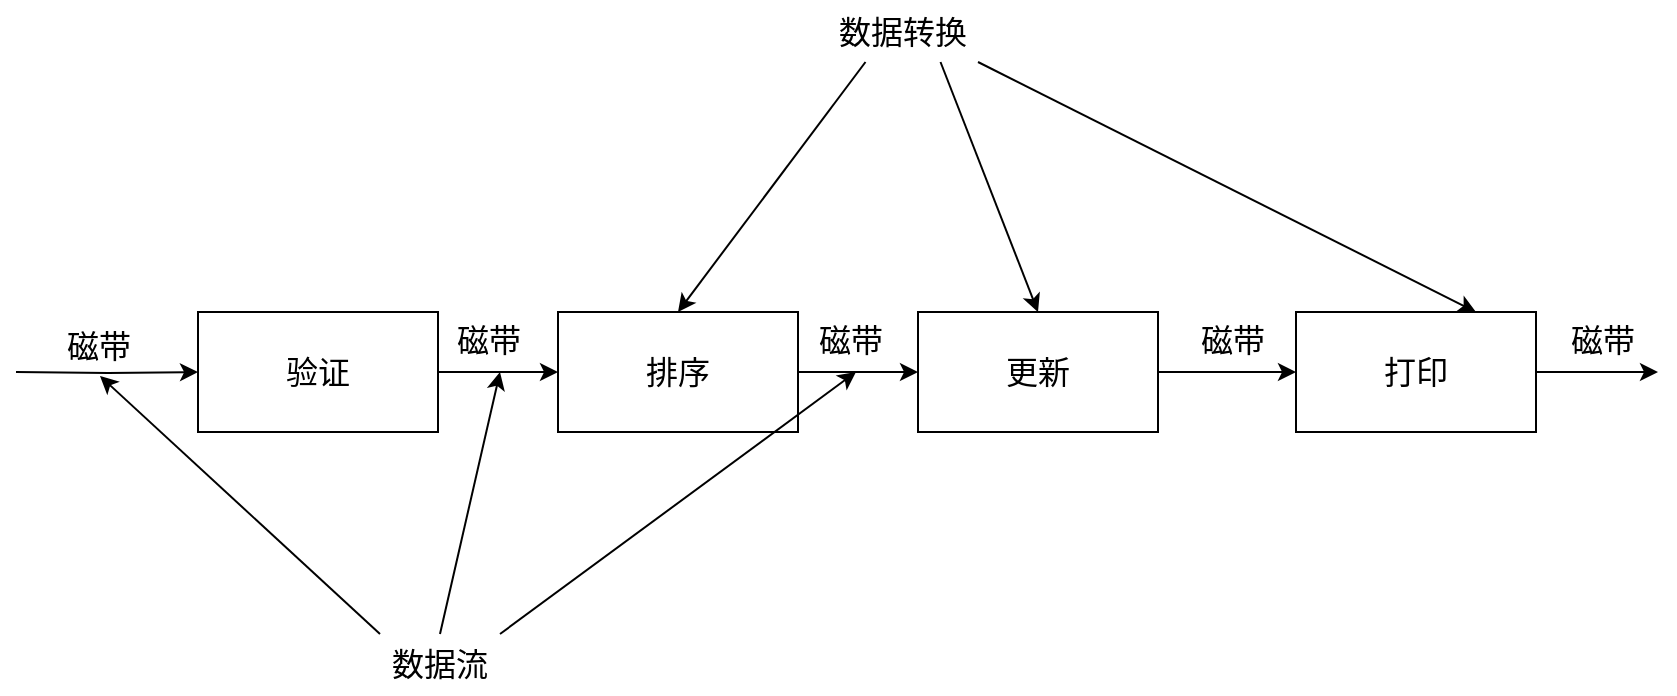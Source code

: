 <mxfile version="21.7.2" type="github">
  <diagram name="第 1 页" id="edIoZuRB3zaZxlKi64ll">
    <mxGraphModel dx="1281" dy="1096" grid="0" gridSize="10" guides="1" tooltips="1" connect="1" arrows="1" fold="1" page="1" pageScale="1" pageWidth="1600" pageHeight="1200" math="0" shadow="0">
      <root>
        <mxCell id="0" />
        <mxCell id="1" parent="0" />
        <mxCell id="qE7eTWrI3YUCDZHJkWbo-12" value="" style="edgeStyle=orthogonalEdgeStyle;rounded=0;orthogonalLoop=1;jettySize=auto;html=1;fontSize=11;" edge="1" parent="1" source="qE7eTWrI3YUCDZHJkWbo-1" target="qE7eTWrI3YUCDZHJkWbo-6">
          <mxGeometry relative="1" as="geometry" />
        </mxCell>
        <mxCell id="qE7eTWrI3YUCDZHJkWbo-1" value="排序" style="rounded=0;whiteSpace=wrap;html=1;fontSize=16;" vertex="1" parent="1">
          <mxGeometry x="583" y="504" width="120" height="60" as="geometry" />
        </mxCell>
        <mxCell id="qE7eTWrI3YUCDZHJkWbo-11" value="" style="edgeStyle=orthogonalEdgeStyle;rounded=0;orthogonalLoop=1;jettySize=auto;html=1;fontSize=11;" edge="1" parent="1" source="qE7eTWrI3YUCDZHJkWbo-3" target="qE7eTWrI3YUCDZHJkWbo-1">
          <mxGeometry relative="1" as="geometry" />
        </mxCell>
        <mxCell id="qE7eTWrI3YUCDZHJkWbo-3" value="验证" style="rounded=0;whiteSpace=wrap;html=1;fontSize=16;" vertex="1" parent="1">
          <mxGeometry x="403" y="504" width="120" height="60" as="geometry" />
        </mxCell>
        <mxCell id="qE7eTWrI3YUCDZHJkWbo-22" value="" style="edgeStyle=orthogonalEdgeStyle;rounded=0;orthogonalLoop=1;jettySize=auto;html=1;fontSize=11;" edge="1" parent="1" source="qE7eTWrI3YUCDZHJkWbo-5">
          <mxGeometry relative="1" as="geometry">
            <mxPoint x="1133" y="534" as="targetPoint" />
          </mxGeometry>
        </mxCell>
        <mxCell id="qE7eTWrI3YUCDZHJkWbo-5" value="打印" style="rounded=0;whiteSpace=wrap;html=1;fontSize=16;" vertex="1" parent="1">
          <mxGeometry x="952" y="504" width="120" height="60" as="geometry" />
        </mxCell>
        <mxCell id="qE7eTWrI3YUCDZHJkWbo-13" value="" style="edgeStyle=orthogonalEdgeStyle;rounded=0;orthogonalLoop=1;jettySize=auto;html=1;fontSize=11;" edge="1" parent="1" source="qE7eTWrI3YUCDZHJkWbo-6" target="qE7eTWrI3YUCDZHJkWbo-5">
          <mxGeometry relative="1" as="geometry" />
        </mxCell>
        <mxCell id="qE7eTWrI3YUCDZHJkWbo-6" value="更新" style="rounded=0;whiteSpace=wrap;html=1;fontSize=16;" vertex="1" parent="1">
          <mxGeometry x="763" y="504" width="120" height="60" as="geometry" />
        </mxCell>
        <mxCell id="qE7eTWrI3YUCDZHJkWbo-10" value="" style="edgeStyle=orthogonalEdgeStyle;rounded=0;orthogonalLoop=1;jettySize=auto;html=1;fontSize=11;" edge="1" parent="1" target="qE7eTWrI3YUCDZHJkWbo-3">
          <mxGeometry relative="1" as="geometry">
            <mxPoint x="312" y="534" as="sourcePoint" />
          </mxGeometry>
        </mxCell>
        <mxCell id="qE7eTWrI3YUCDZHJkWbo-17" value="磁带" style="edgeLabel;html=1;align=center;verticalAlign=middle;resizable=0;points=[];fontSize=16;" vertex="1" connectable="0" parent="qE7eTWrI3YUCDZHJkWbo-10">
          <mxGeometry x="-0.082" y="-1" relative="1" as="geometry">
            <mxPoint x="-1" y="-15" as="offset" />
          </mxGeometry>
        </mxCell>
        <mxCell id="qE7eTWrI3YUCDZHJkWbo-16" style="rounded=0;orthogonalLoop=1;jettySize=auto;html=1;exitX=0;exitY=0;exitDx=0;exitDy=0;" edge="1" parent="1" source="qE7eTWrI3YUCDZHJkWbo-14">
          <mxGeometry relative="1" as="geometry">
            <mxPoint x="354" y="536" as="targetPoint" />
          </mxGeometry>
        </mxCell>
        <mxCell id="qE7eTWrI3YUCDZHJkWbo-24" style="rounded=0;orthogonalLoop=1;jettySize=auto;html=1;exitX=0.5;exitY=0;exitDx=0;exitDy=0;" edge="1" parent="1" source="qE7eTWrI3YUCDZHJkWbo-14">
          <mxGeometry relative="1" as="geometry">
            <mxPoint x="554" y="534" as="targetPoint" />
          </mxGeometry>
        </mxCell>
        <mxCell id="qE7eTWrI3YUCDZHJkWbo-25" style="rounded=0;orthogonalLoop=1;jettySize=auto;html=1;exitX=1;exitY=0;exitDx=0;exitDy=0;" edge="1" parent="1" source="qE7eTWrI3YUCDZHJkWbo-14">
          <mxGeometry relative="1" as="geometry">
            <mxPoint x="732" y="534" as="targetPoint" />
          </mxGeometry>
        </mxCell>
        <mxCell id="qE7eTWrI3YUCDZHJkWbo-14" value="数据流" style="text;html=1;strokeColor=none;fillColor=none;align=center;verticalAlign=middle;whiteSpace=wrap;rounded=0;fontSize=16;" vertex="1" parent="1">
          <mxGeometry x="494" y="665" width="60" height="30" as="geometry" />
        </mxCell>
        <mxCell id="qE7eTWrI3YUCDZHJkWbo-26" style="rounded=0;orthogonalLoop=1;jettySize=auto;html=1;exitX=0.25;exitY=1;exitDx=0;exitDy=0;entryX=0.5;entryY=0;entryDx=0;entryDy=0;" edge="1" parent="1" source="qE7eTWrI3YUCDZHJkWbo-15" target="qE7eTWrI3YUCDZHJkWbo-1">
          <mxGeometry relative="1" as="geometry" />
        </mxCell>
        <mxCell id="qE7eTWrI3YUCDZHJkWbo-27" style="rounded=0;orthogonalLoop=1;jettySize=auto;html=1;exitX=0.75;exitY=1;exitDx=0;exitDy=0;entryX=0.5;entryY=0;entryDx=0;entryDy=0;" edge="1" parent="1" source="qE7eTWrI3YUCDZHJkWbo-15" target="qE7eTWrI3YUCDZHJkWbo-6">
          <mxGeometry relative="1" as="geometry" />
        </mxCell>
        <mxCell id="qE7eTWrI3YUCDZHJkWbo-28" style="rounded=0;orthogonalLoop=1;jettySize=auto;html=1;exitX=1;exitY=1;exitDx=0;exitDy=0;entryX=0.75;entryY=0;entryDx=0;entryDy=0;" edge="1" parent="1" source="qE7eTWrI3YUCDZHJkWbo-15" target="qE7eTWrI3YUCDZHJkWbo-5">
          <mxGeometry relative="1" as="geometry" />
        </mxCell>
        <mxCell id="qE7eTWrI3YUCDZHJkWbo-15" value="数据转换" style="text;html=1;strokeColor=none;fillColor=none;align=center;verticalAlign=middle;whiteSpace=wrap;rounded=0;fontSize=16;" vertex="1" parent="1">
          <mxGeometry x="718" y="348" width="75" height="31" as="geometry" />
        </mxCell>
        <mxCell id="qE7eTWrI3YUCDZHJkWbo-18" value="磁带" style="edgeLabel;html=1;align=center;verticalAlign=middle;resizable=0;points=[];fontSize=16;" vertex="1" connectable="0" parent="1">
          <mxGeometry x="547.997" y="517.996" as="geometry" />
        </mxCell>
        <mxCell id="qE7eTWrI3YUCDZHJkWbo-19" value="磁带" style="edgeLabel;html=1;align=center;verticalAlign=middle;resizable=0;points=[];fontSize=16;" vertex="1" connectable="0" parent="1">
          <mxGeometry x="728.997" y="517.996" as="geometry" />
        </mxCell>
        <mxCell id="qE7eTWrI3YUCDZHJkWbo-20" value="磁带" style="edgeLabel;html=1;align=center;verticalAlign=middle;resizable=0;points=[];fontSize=16;" vertex="1" connectable="0" parent="1">
          <mxGeometry x="919.997" y="517.996" as="geometry" />
        </mxCell>
        <mxCell id="qE7eTWrI3YUCDZHJkWbo-23" value="磁带" style="edgeLabel;html=1;align=center;verticalAlign=middle;resizable=0;points=[];fontSize=16;" vertex="1" connectable="0" parent="1">
          <mxGeometry x="1104.997" y="517.996" as="geometry">
            <mxPoint as="offset" />
          </mxGeometry>
        </mxCell>
      </root>
    </mxGraphModel>
  </diagram>
</mxfile>
